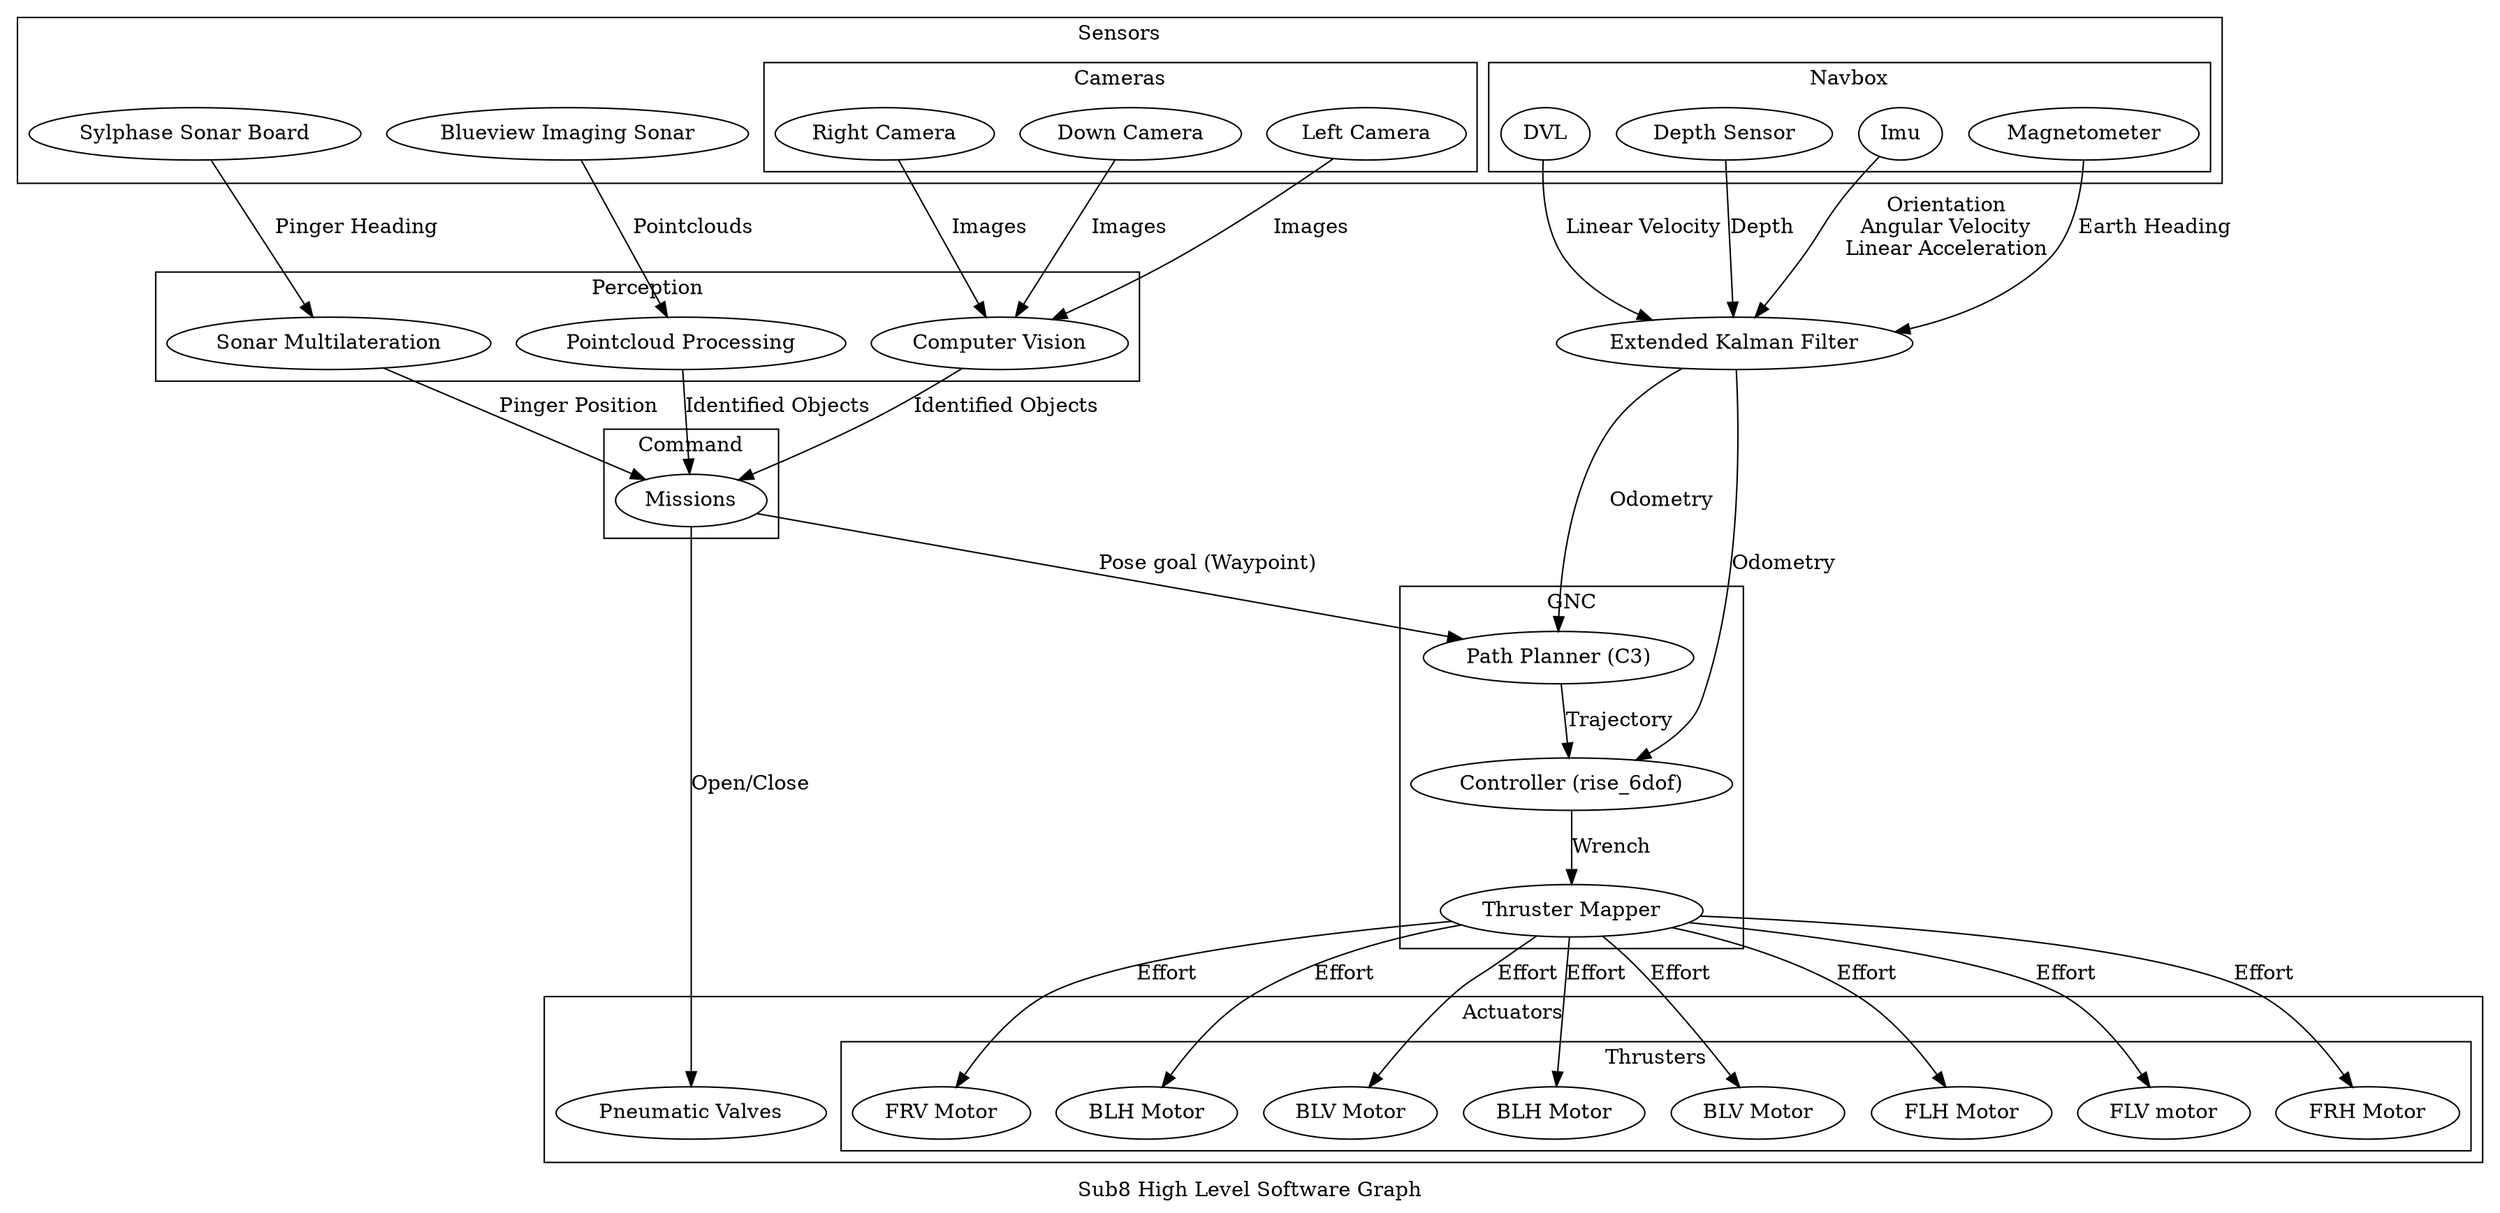 digraph sub8 {
  label="Sub8 High Level Software Graph";

  subgraph clusterSensors {
    label="Sensors";

    imaging_sonar[label="Blueview Imaging Sonar"];

    subgraph clusterCameras {
      label="Cameras";
      left_camera[label="Left Camera"];
      right_camera[label="Right Camera"];
      down_camera[label="Down Camera"];
    }

    subgraph clusterNavbox {
      label="Navbox";

      imu[label="Imu"];
      magnetometer[label="Magnetometer"];
      dvl[label="DVL"];
      depth_sensor[label="Depth Sensor"];
    }

    sonar_board[label="Sylphase Sonar Board"];
  }

  sonar_board -> multilateration [label="Pinger Heading"];

  multilateration -> missions [label="Pinger Position"];

  state_estimation[label="Extended Kalman Filter"];
  imu -> state_estimation [label="Orientation\nAngular Velocity\nLinear Acceleration"];
  magnetometer -> state_estimation [label="Earth Heading"];
  dvl -> state_estimation [label="Linear Velocity"];
  depth_sensor -> state_estimation [label="Depth"];

  subgraph clusterCommand {
    label="Command";

    missions[label="Missions"];
  }

  missions -> Valves [label="Open/Close"]

  subgraph clusterPerception {
    label="Perception";

    computer_vision[label="Computer Vision"];
    pointcloud[label="Pointcloud Processing"];
    multilateration[label="Sonar Multilateration"];
  }

  imaging_sonar -> pointcloud [label="Pointclouds"];
  pointcloud -> missions [label="Identified Objects"];

  subgraph clusterActuators {
    label="Actuators";

    subgraph clusterThrusters {
      label="Thrusters";

      flh[label="FLH Motor"];
      flv[label="FLV motor"];

      frh[label="FRH Motor"];
      frv[label="FRV Motor"];

      blh[label="BLH Motor"];
      blv[label="BLV Motor"];

      brh[label="BLH Motor"];
      brv[label="BLV Motor"];
    }

    Valves[label="Pneumatic Valves"];
  }

  subgraph clusterGNC {
    label="GNC";
    path_planner[label="Path Planner (C3)"];
    controller[label="Controller (rise_6dof)"];
    thrust_mapper[label="Thruster Mapper"];

    path_planner -> controller [label="Trajectory"];
    thrust_mapper -> {flv, flh, frv, frh, blv, blh, brv, brh} [label="Effort"];
  }

  missions -> path_planner [label="Pose goal (Waypoint)"];
  {controller} -> thrust_mapper [label="Wrench"];
  state_estimation -> {path_planner, controller} [label="Odometry"];
  {left_camera, right_camera, down_camera} -> computer_vision [label="Images"];
  computer_vision -> missions [label="Identified Objects"];
}
